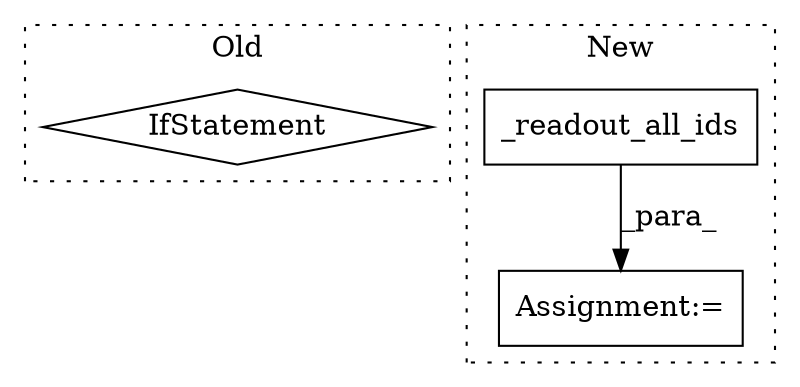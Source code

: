 digraph G {
subgraph cluster0 {
1 [label="IfStatement" a="25" s="10440" l="26" shape="diamond"];
label = "Old";
style="dotted";
}
subgraph cluster1 {
2 [label="_readout_all_ids" a="32" s="11965,11988" l="17,1" shape="box"];
3 [label="Assignment:=" a="7" s="11960" l="1" shape="box"];
label = "New";
style="dotted";
}
2 -> 3 [label="_para_"];
}